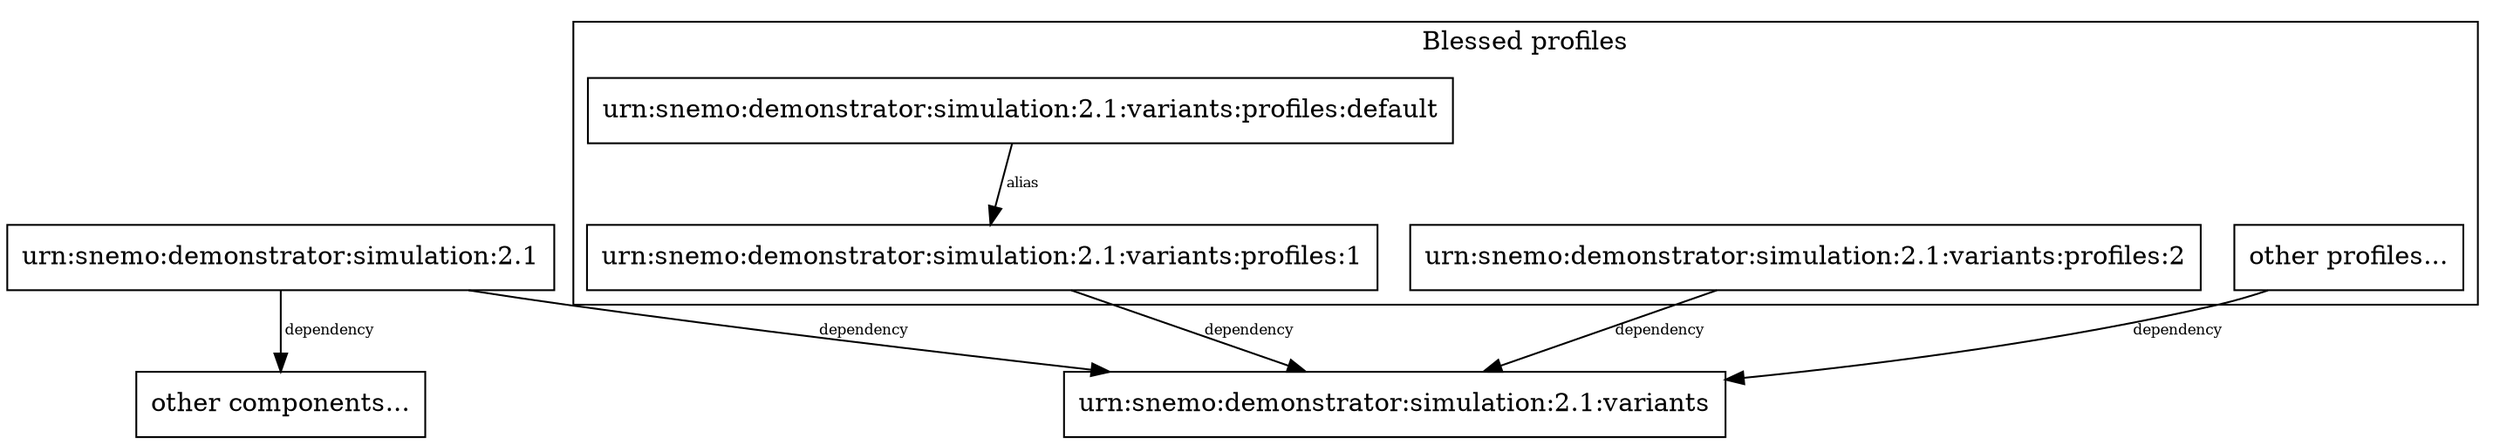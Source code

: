 digraph FLTagsVarProfile1 {
	node [shape=box]
	tag1 [label="urn:snemo:demonstrator:simulation:2.1:variants"];
	tag0 [label="other components..."];
	tag2 [label="urn:snemo:demonstrator:simulation:2.1"];
	subgraph cluster_variant_profiles {
		color="black";
		label="Blessed profiles";
		tag21 [label="urn:snemo:demonstrator:simulation:2.1:variants:profiles:1"];
		tag22 [label="urn:snemo:demonstrator:simulation:2.1:variants:profiles:2"];
		tag23 [label="other profiles..."];
		tag210 [label="urn:snemo:demonstrator:simulation:2.1:variants:profiles:default"];
		{ rank=max ; tag21, tag22, tag23 }
	}
	tag2 -> tag1 [label=" dependency ", fontsize=8];
	tag2 -> tag0 [label=" dependency ", fontsize=8];
	tag21 -> tag1 [label=" dependency ", fontsize=8];
	tag22 -> tag1 [label=" dependency ", fontsize=8];
	tag23 -> tag1 [label=" dependency ", fontsize=8];
	tag210 -> tag21 [label=" alias ", fontsize=8];
}